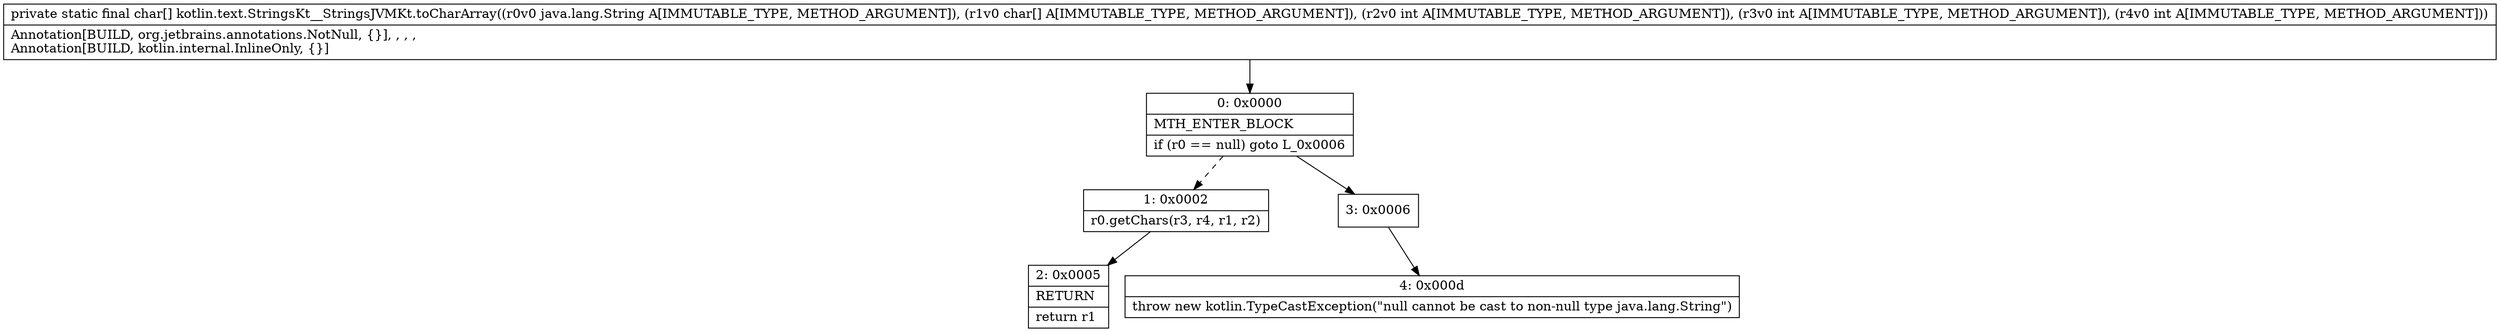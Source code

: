 digraph "CFG forkotlin.text.StringsKt__StringsJVMKt.toCharArray(Ljava\/lang\/String;[CIII)[C" {
Node_0 [shape=record,label="{0\:\ 0x0000|MTH_ENTER_BLOCK\l|if (r0 == null) goto L_0x0006\l}"];
Node_1 [shape=record,label="{1\:\ 0x0002|r0.getChars(r3, r4, r1, r2)\l}"];
Node_2 [shape=record,label="{2\:\ 0x0005|RETURN\l|return r1\l}"];
Node_3 [shape=record,label="{3\:\ 0x0006}"];
Node_4 [shape=record,label="{4\:\ 0x000d|throw new kotlin.TypeCastException(\"null cannot be cast to non\-null type java.lang.String\")\l}"];
MethodNode[shape=record,label="{private static final char[] kotlin.text.StringsKt__StringsJVMKt.toCharArray((r0v0 java.lang.String A[IMMUTABLE_TYPE, METHOD_ARGUMENT]), (r1v0 char[] A[IMMUTABLE_TYPE, METHOD_ARGUMENT]), (r2v0 int A[IMMUTABLE_TYPE, METHOD_ARGUMENT]), (r3v0 int A[IMMUTABLE_TYPE, METHOD_ARGUMENT]), (r4v0 int A[IMMUTABLE_TYPE, METHOD_ARGUMENT]))  | Annotation[BUILD, org.jetbrains.annotations.NotNull, \{\}], , , , \lAnnotation[BUILD, kotlin.internal.InlineOnly, \{\}]\l}"];
MethodNode -> Node_0;
Node_0 -> Node_1[style=dashed];
Node_0 -> Node_3;
Node_1 -> Node_2;
Node_3 -> Node_4;
}

